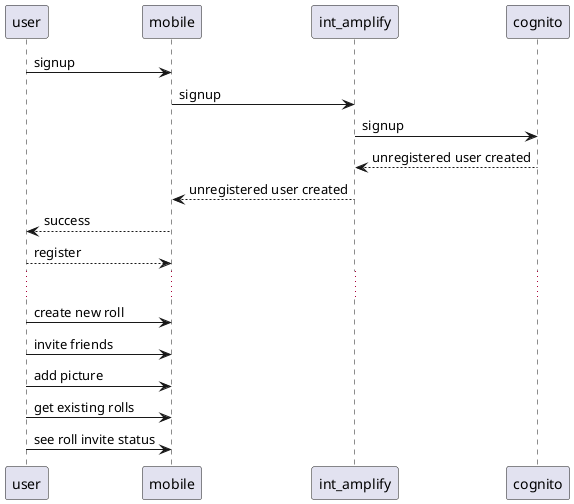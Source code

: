 @startuml

user -> mobile : signup
mobile -> int_amplify : signup
int_amplify -> cognito : signup
cognito --> int_amplify : unregistered user created
int_amplify --> mobile : unregistered user created
mobile --> user : success 
user --> mobile : register

...

user -> mobile : create new roll
user -> mobile : invite friends
user -> mobile : add picture
user -> mobile : get existing rolls
user -> mobile : see roll invite status


@enduml
